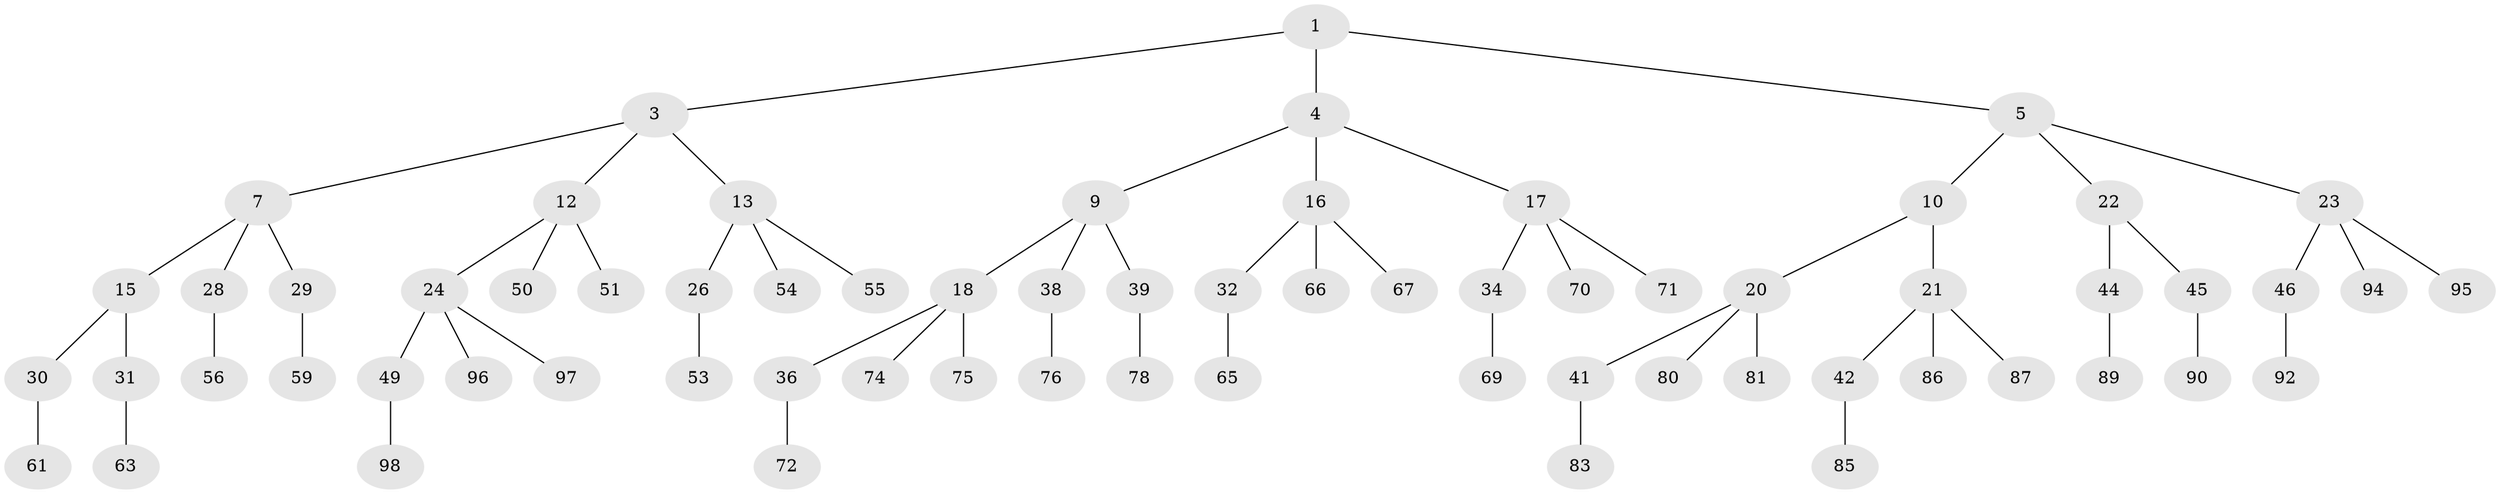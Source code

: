 // original degree distribution, {2: 0.02, 3: 0.48, 1: 0.5}
// Generated by graph-tools (version 1.1) at 2025/11/02/21/25 10:11:11]
// undirected, 68 vertices, 67 edges
graph export_dot {
graph [start="1"]
  node [color=gray90,style=filled];
  1 [super="+2"];
  3 [latent=1,super="+6"];
  4 [latent=0.5,super="+8"];
  5 [latent=0.5,super="+11"];
  7 [latent=0.5,super="+14"];
  9 [latent=0.333333,super="+19"];
  10 [latent=0.333333];
  12 [latent=0.333333,super="+25"];
  13 [latent=0.333333,super="+27"];
  15 [latent=0.333333];
  16 [latent=0.25,super="+33"];
  17 [latent=0.25,super="+35"];
  18 [latent=0.25,super="+37"];
  20 [latent=0.25,super="+40"];
  21 [latent=0.25,super="+43"];
  22 [latent=0.25];
  23 [latent=0.25,super="+47"];
  24 [latent=0.25,super="+48"];
  26 [latent=0.25,super="+52"];
  28 [latent=0.25,super="+57"];
  29 [latent=0.25,super="+58"];
  30 [latent=0.25,super="+60"];
  31 [latent=0.25,super="+62"];
  32 [latent=0.2,super="+64"];
  34 [latent=0.2,super="+68"];
  36 [latent=0.2,super="+73"];
  38 [latent=0.2,super="+77"];
  39 [latent=0.2,super="+79"];
  41 [latent=0.2,super="+82"];
  42 [latent=0.2,super="+84"];
  44 [latent=0.2,super="+88"];
  45 [latent=0.2,super="+91"];
  46 [latent=0.2,super="+93"];
  49 [latent=0.2,super="+99"];
  50 [latent=0.2,super="+100"];
  51 [latent=0.2];
  53 [latent=0.2];
  54 [latent=0.2];
  55 [latent=0.2];
  56 [latent=0.2];
  59 [latent=0.2];
  61 [latent=0.2];
  63 [latent=0.2];
  65 [latent=0.166667];
  66 [latent=0.166667];
  67 [latent=0.166667];
  69 [latent=0.166667];
  70 [latent=0.166667];
  71 [latent=0.166667];
  72 [latent=0.166667];
  74 [latent=0.166667];
  75 [latent=0.166667];
  76 [latent=0.166667];
  78 [latent=0.166667];
  80 [latent=0.166667];
  81 [latent=0.166667];
  83 [latent=0.166667];
  85 [latent=0.166667];
  86 [latent=0.166667];
  87 [latent=0.166667];
  89 [latent=0.166667];
  90 [latent=0.166667];
  92 [latent=0.166667];
  94 [latent=0.166667];
  95 [latent=0.166667];
  96 [latent=0.166667];
  97 [latent=0.166667];
  98 [latent=0.166667];
  1 -- 3;
  1 -- 4;
  1 -- 5;
  3 -- 7;
  3 -- 12;
  3 -- 13;
  4 -- 9;
  4 -- 16;
  4 -- 17;
  5 -- 10;
  5 -- 22;
  5 -- 23;
  7 -- 15;
  7 -- 28;
  7 -- 29;
  9 -- 18;
  9 -- 38;
  9 -- 39;
  10 -- 20;
  10 -- 21;
  12 -- 24;
  12 -- 50;
  12 -- 51;
  13 -- 26;
  13 -- 54;
  13 -- 55;
  15 -- 30;
  15 -- 31;
  16 -- 32;
  16 -- 66;
  16 -- 67;
  17 -- 34;
  17 -- 70;
  17 -- 71;
  18 -- 36;
  18 -- 75;
  18 -- 74;
  20 -- 41;
  20 -- 80;
  20 -- 81;
  21 -- 42;
  21 -- 86;
  21 -- 87;
  22 -- 44;
  22 -- 45;
  23 -- 46;
  23 -- 95;
  23 -- 94;
  24 -- 49;
  24 -- 97;
  24 -- 96;
  26 -- 53;
  28 -- 56;
  29 -- 59;
  30 -- 61;
  31 -- 63;
  32 -- 65;
  34 -- 69;
  36 -- 72;
  38 -- 76;
  39 -- 78;
  41 -- 83;
  42 -- 85;
  44 -- 89;
  45 -- 90;
  46 -- 92;
  49 -- 98;
}
